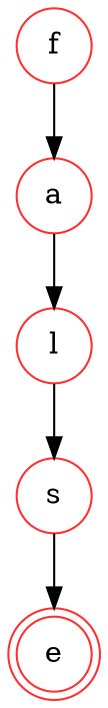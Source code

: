 digraph {   
    node [shape = doublecircle, color = firebrick1] e ;
    node [shape = circle];
    node [color= firebrick1];
    f -> a -> l -> s -> e;	
}